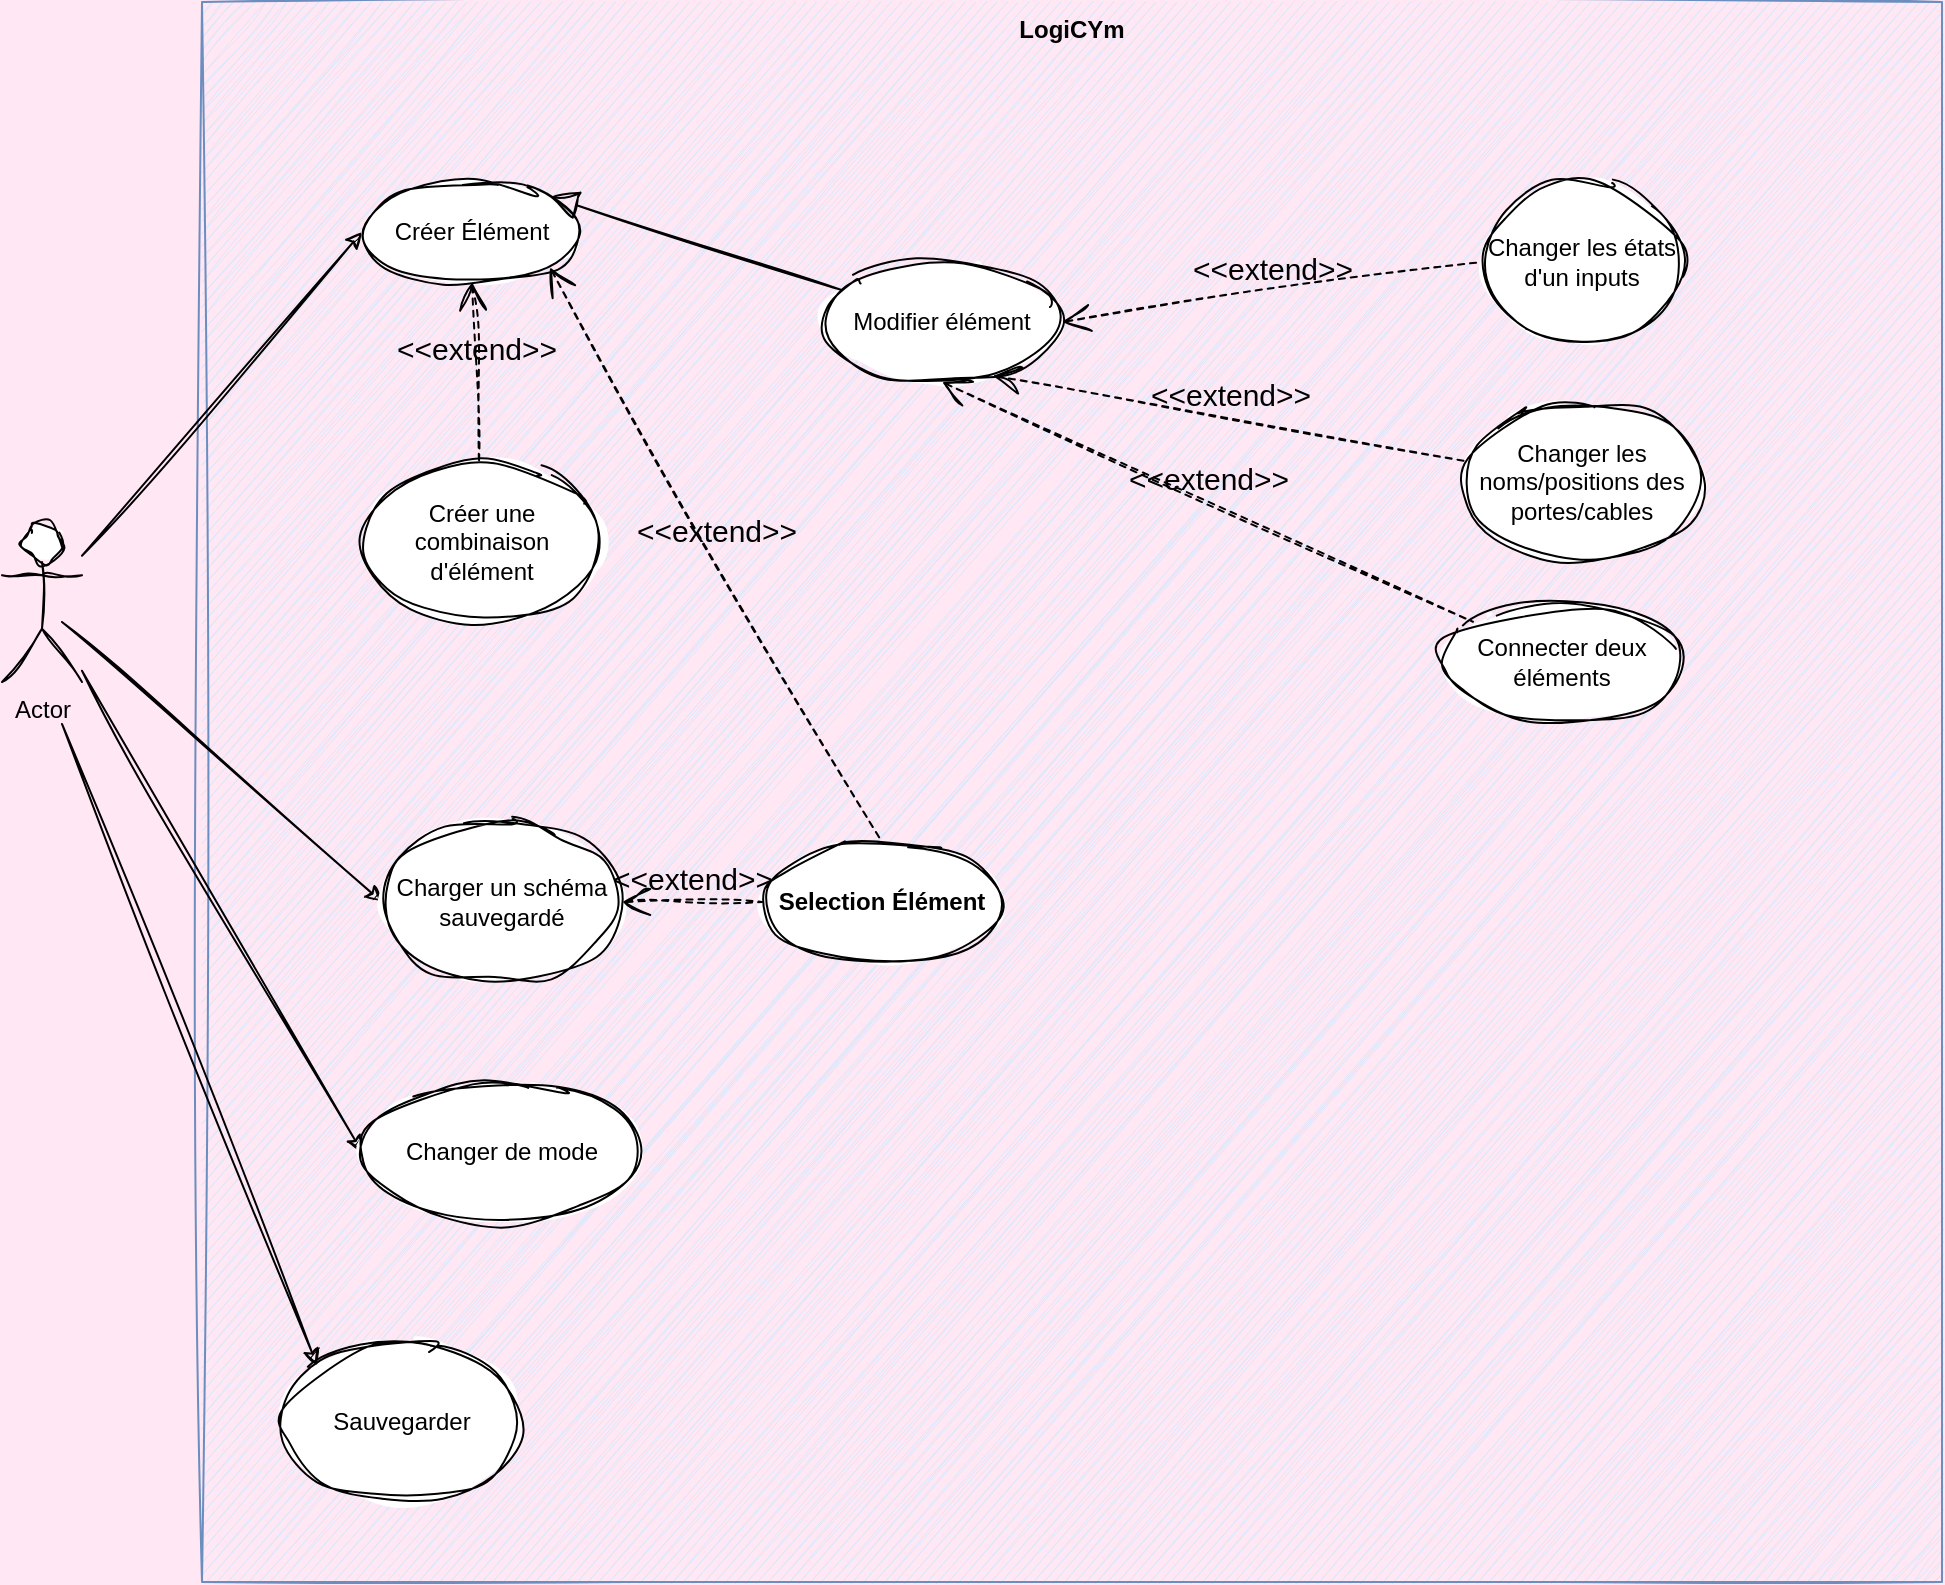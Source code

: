 <mxfile>
    <diagram id="3IAo3L68MEFDZwXGB7X9" name="Use Case">
        <mxGraphModel dx="1627" dy="978" grid="1" gridSize="10" guides="1" tooltips="1" connect="1" arrows="1" fold="1" page="1" pageScale="1" pageWidth="1169" pageHeight="827" background="#FFE7F3" math="0" shadow="0">
            <root>
                <mxCell id="0"/>
                <mxCell id="1" parent="0"/>
                <mxCell id="7" value="LogiCYm" style="shape=rect;html=1;verticalAlign=top;fontStyle=1;whiteSpace=wrap;align=center;fillColor=#dae8fc;strokeColor=#6c8ebf;movable=0;resizable=0;rotatable=0;deletable=0;editable=0;locked=1;connectable=0;sketch=1;curveFitting=1;jiggle=2;" parent="1" vertex="1">
                    <mxGeometry x="220" y="40" width="870" height="790" as="geometry"/>
                </mxCell>
                <mxCell id="11" style="edgeStyle=none;html=1;entryX=0;entryY=0.5;entryDx=0;entryDy=0;sketch=1;curveFitting=1;jiggle=2;" parent="1" source="6" target="8" edge="1">
                    <mxGeometry relative="1" as="geometry"/>
                </mxCell>
                <mxCell id="12" style="edgeStyle=none;html=1;entryX=0;entryY=0.5;entryDx=0;entryDy=0;sketch=1;curveFitting=1;jiggle=2;" parent="1" source="6" target="10" edge="1">
                    <mxGeometry relative="1" as="geometry"/>
                </mxCell>
                <mxCell id="13" style="edgeStyle=none;html=1;entryX=0;entryY=0.5;entryDx=0;entryDy=0;sketch=1;curveFitting=1;jiggle=2;" parent="1" target="27" edge="1">
                    <mxGeometry relative="1" as="geometry">
                        <mxPoint x="150" y="349.997" as="sourcePoint"/>
                        <mxPoint x="280" y="323.1" as="targetPoint"/>
                    </mxGeometry>
                </mxCell>
                <mxCell id="6" value="Actor" style="shape=umlActor;verticalLabelPosition=bottom;verticalAlign=top;html=1;outlineConnect=0;sketch=1;curveFitting=1;jiggle=2;" parent="1" vertex="1">
                    <mxGeometry x="120" y="300" width="40" height="80" as="geometry"/>
                </mxCell>
                <mxCell id="8" value="Créer Élément" style="ellipse;whiteSpace=wrap;html=1;sketch=1;curveFitting=1;jiggle=2;" parent="1" vertex="1">
                    <mxGeometry x="300" y="130" width="110" height="50" as="geometry"/>
                </mxCell>
                <mxCell id="9" value="&lt;span style=&quot;font-weight: normal;&quot;&gt;Connecter deux éléments&lt;/span&gt;" style="shape=ellipse;html=1;strokeWidth=1;fontStyle=1;whiteSpace=wrap;align=center;perimeter=ellipsePerimeter;sketch=1;curveFitting=1;jiggle=2;" parent="1" vertex="1">
                    <mxGeometry x="840" y="340" width="120" height="60" as="geometry"/>
                </mxCell>
                <mxCell id="10" value="Changer de mode" style="ellipse;whiteSpace=wrap;html=1;sketch=1;curveFitting=1;jiggle=2;" parent="1" vertex="1">
                    <mxGeometry x="300" y="580" width="140" height="70" as="geometry"/>
                </mxCell>
                <mxCell id="15" value="Modifier élément" style="shape=ellipse;html=1;strokeWidth=1;fontStyle=0;whiteSpace=wrap;align=center;perimeter=ellipsePerimeter;sketch=1;curveFitting=1;jiggle=2;" parent="1" vertex="1">
                    <mxGeometry x="530" y="170" width="120" height="60" as="geometry"/>
                </mxCell>
                <mxCell id="16" value="Selection Élément" style="shape=ellipse;html=1;strokeWidth=1;fontStyle=1;whiteSpace=wrap;align=center;perimeter=ellipsePerimeter;sketch=1;curveFitting=1;jiggle=2;" parent="1" vertex="1">
                    <mxGeometry x="500" y="460" width="120" height="60" as="geometry"/>
                </mxCell>
                <mxCell id="21" value="Changer les états d&#39;un inputs" style="ellipse;whiteSpace=wrap;html=1;sketch=1;curveFitting=1;jiggle=2;" parent="1" vertex="1">
                    <mxGeometry x="860" y="130" width="100" height="80" as="geometry"/>
                </mxCell>
                <mxCell id="24" value="Changer les noms/positions des portes/cables" style="ellipse;whiteSpace=wrap;html=1;sketch=1;curveFitting=1;jiggle=2;" parent="1" vertex="1">
                    <mxGeometry x="850" y="240" width="120" height="80" as="geometry"/>
                </mxCell>
                <mxCell id="27" value="Charger un schéma sauvegardé" style="ellipse;whiteSpace=wrap;html=1;sketch=1;curveFitting=1;jiggle=2;" parent="1" vertex="1">
                    <mxGeometry x="310" y="450" width="120" height="80" as="geometry"/>
                </mxCell>
                <mxCell id="28" value="Sauvegarder" style="ellipse;whiteSpace=wrap;html=1;sketch=1;curveFitting=1;jiggle=2;" parent="1" vertex="1">
                    <mxGeometry x="260" y="710" width="120" height="80" as="geometry"/>
                </mxCell>
                <mxCell id="29" value="Créer une combinaison d&#39;élément" style="ellipse;whiteSpace=wrap;html=1;sketch=1;curveFitting=1;jiggle=2;" parent="1" vertex="1">
                    <mxGeometry x="300" y="270" width="120" height="80" as="geometry"/>
                </mxCell>
                <mxCell id="31" style="edgeStyle=none;html=1;entryX=0;entryY=0;entryDx=0;entryDy=0;sketch=1;curveFitting=1;jiggle=2;" parent="1" target="28" edge="1">
                    <mxGeometry relative="1" as="geometry">
                        <mxPoint x="150" y="401" as="sourcePoint"/>
                        <mxPoint x="275" y="530" as="targetPoint"/>
                    </mxGeometry>
                </mxCell>
                <mxCell id="36" value="" style="edgeStyle=none;html=1;endArrow=block;endFill=0;endSize=12;verticalAlign=bottom;entryX=1;entryY=0;entryDx=0;entryDy=0;sketch=1;curveFitting=1;jiggle=2;" parent="1" source="15" target="8" edge="1">
                    <mxGeometry width="160" relative="1" as="geometry">
                        <mxPoint x="580" y="350" as="sourcePoint"/>
                        <mxPoint x="740" y="350" as="targetPoint"/>
                    </mxGeometry>
                </mxCell>
                <mxCell id="38" value="&amp;lt;&amp;lt;extend&amp;gt;&amp;gt;" style="edgeStyle=none;html=1;startArrow=open;endArrow=none;startSize=12;verticalAlign=bottom;dashed=1;labelBackgroundColor=none;exitX=0.711;exitY=0.948;exitDx=0;exitDy=0;exitPerimeter=0;fontSize=15;sketch=1;curveFitting=1;jiggle=2;" parent="1" source="15" target="24" edge="1">
                    <mxGeometry width="160" relative="1" as="geometry">
                        <mxPoint x="620" y="460" as="sourcePoint"/>
                        <mxPoint x="780" y="460" as="targetPoint"/>
                    </mxGeometry>
                </mxCell>
                <mxCell id="39" value="&amp;lt;&amp;lt;extend&amp;gt;&amp;gt;" style="edgeStyle=none;html=1;startArrow=open;endArrow=none;startSize=12;verticalAlign=bottom;dashed=1;labelBackgroundColor=none;exitX=1;exitY=0.5;exitDx=0;exitDy=0;fontSize=15;entryX=0;entryY=0.5;entryDx=0;entryDy=0;sketch=1;curveFitting=1;jiggle=2;" parent="1" source="15" target="21" edge="1">
                    <mxGeometry width="160" relative="1" as="geometry">
                        <mxPoint x="620" y="460" as="sourcePoint"/>
                        <mxPoint x="850.056" y="191.897" as="targetPoint"/>
                    </mxGeometry>
                </mxCell>
                <mxCell id="40" value="&amp;lt;&amp;lt;extend&amp;gt;&amp;gt;" style="edgeStyle=none;html=1;startArrow=open;endArrow=none;startSize=12;verticalAlign=bottom;dashed=1;labelBackgroundColor=none;exitX=0.5;exitY=1;exitDx=0;exitDy=0;fontSize=15;sketch=1;curveFitting=1;jiggle=2;" parent="1" source="15" target="9" edge="1">
                    <mxGeometry width="160" relative="1" as="geometry">
                        <mxPoint x="600" y="277" as="sourcePoint"/>
                        <mxPoint x="837" y="320" as="targetPoint"/>
                    </mxGeometry>
                </mxCell>
                <mxCell id="41" value="&amp;lt;&amp;lt;extend&amp;gt;&amp;gt;" style="edgeStyle=none;html=1;startArrow=open;endArrow=none;startSize=12;verticalAlign=bottom;dashed=1;labelBackgroundColor=none;exitX=0.5;exitY=1;exitDx=0;exitDy=0;fontSize=15;sketch=1;curveFitting=1;jiggle=2;" parent="1" source="8" target="29" edge="1">
                    <mxGeometry width="160" relative="1" as="geometry">
                        <mxPoint x="331.5" y="190" as="sourcePoint"/>
                        <mxPoint x="568.5" y="233" as="targetPoint"/>
                    </mxGeometry>
                </mxCell>
                <mxCell id="44" value="&amp;lt;&amp;lt;extend&amp;gt;&amp;gt;" style="edgeStyle=none;html=1;startArrow=open;endArrow=none;startSize=12;verticalAlign=bottom;dashed=1;labelBackgroundColor=none;exitX=1;exitY=0.5;exitDx=0;exitDy=0;fontSize=15;entryX=0;entryY=0.5;entryDx=0;entryDy=0;sketch=1;curveFitting=1;jiggle=2;" parent="1" source="27" target="16" edge="1">
                    <mxGeometry width="160" relative="1" as="geometry">
                        <mxPoint x="440" y="490" as="sourcePoint"/>
                        <mxPoint x="705" y="610" as="targetPoint"/>
                    </mxGeometry>
                </mxCell>
                <mxCell id="45" value="&amp;lt;&amp;lt;extend&amp;gt;&amp;gt;" style="edgeStyle=none;html=1;startArrow=open;endArrow=none;startSize=12;verticalAlign=bottom;dashed=1;labelBackgroundColor=none;fontSize=15;entryX=0.5;entryY=0;entryDx=0;entryDy=0;exitX=1;exitY=1;exitDx=0;exitDy=0;sketch=1;curveFitting=1;jiggle=2;" parent="1" source="8" target="16" edge="1">
                    <mxGeometry width="160" relative="1" as="geometry">
                        <mxPoint x="410" y="170" as="sourcePoint"/>
                        <mxPoint x="665" y="290" as="targetPoint"/>
                    </mxGeometry>
                </mxCell>
            </root>
        </mxGraphModel>
    </diagram>
    <diagram id="QpYlNZNFIG4gXJBc1xD_" name="Class Diagram">
        <mxGraphModel dx="3562" dy="1630" grid="1" gridSize="10" guides="1" tooltips="1" connect="1" arrows="1" fold="1" page="1" pageScale="1" pageWidth="850" pageHeight="1100" math="0" shadow="0">
            <root>
                <mxCell id="0"/>
                <mxCell id="1" parent="0"/>
                <mxCell id="rIvf5TU0exuVk8oeW16C-47" style="edgeStyle=none;html=1;startArrow=block;startFill=0;endArrow=none;endFill=0;endSize=6;" edge="1" parent="1" source="LF9tNEswqdfKZFCK8xpe-1" target="rIvf5TU0exuVk8oeW16C-39">
                    <mxGeometry relative="1" as="geometry">
                        <Array as="points">
                            <mxPoint x="420" y="390"/>
                        </Array>
                    </mxGeometry>
                </mxCell>
                <mxCell id="LF9tNEswqdfKZFCK8xpe-1" value="Element" style="swimlane;fontStyle=1;align=center;verticalAlign=top;childLayout=stackLayout;horizontal=1;startSize=26;horizontalStack=0;resizeParent=1;resizeParentMax=0;resizeLast=0;collapsible=1;marginBottom=0;whiteSpace=wrap;html=1;points=[[0,0,0,0,0],[0,0.25,0,0,0],[0,0.5,0,0,0],[0,0.75,0,0,0],[0,1,0,0,0],[0.25,0,0,0,0],[0.25,1,0,0,0],[0.5,0,0,0,0],[0.5,1,0,0,0],[0.75,0,0,0,0],[0.75,1,0,0,0],[1,0,0,0,0],[1,0.25,0,0,0],[1,0.5,0,0,0],[1,0.75,0,0,0],[1,1,0,0,0]];" parent="1" vertex="1">
                    <mxGeometry x="340" y="450" width="170" height="134" as="geometry"/>
                </mxCell>
                <mxCell id="LF9tNEswqdfKZFCK8xpe-2" value="+ name: String&lt;div&gt;&lt;span style=&quot;color: rgb(0, 0, 0);&quot;&gt;+ state: BitSet&lt;/span&gt;&lt;/div&gt;" style="text;strokeColor=none;fillColor=none;align=left;verticalAlign=top;spacingLeft=4;spacingRight=4;overflow=hidden;rotatable=0;points=[[0,0.5],[1,0.5]];portConstraint=eastwest;whiteSpace=wrap;html=1;" parent="LF9tNEswqdfKZFCK8xpe-1" vertex="1">
                    <mxGeometry y="26" width="170" height="40" as="geometry"/>
                </mxCell>
                <mxCell id="rIvf5TU0exuVk8oeW16C-25" value="" style="line;strokeWidth=1;fillColor=none;align=left;verticalAlign=middle;spacingTop=-1;spacingLeft=3;spacingRight=3;rotatable=0;labelPosition=right;points=[];portConstraint=eastwest;strokeColor=inherit;" vertex="1" parent="LF9tNEswqdfKZFCK8xpe-1">
                    <mxGeometry y="66" width="170" height="8" as="geometry"/>
                </mxCell>
                <mxCell id="rIvf5TU0exuVk8oeW16C-26" value="+ createElement()&lt;div&gt;+ selectElement()&lt;/div&gt;&lt;div&gt;+ moveElement()&lt;/div&gt;" style="text;strokeColor=none;fillColor=none;align=left;verticalAlign=top;spacingLeft=4;spacingRight=4;overflow=hidden;rotatable=0;points=[[0,0.5],[1,0.5]];portConstraint=eastwest;whiteSpace=wrap;html=1;" vertex="1" parent="LF9tNEswqdfKZFCK8xpe-1">
                    <mxGeometry y="74" width="170" height="60" as="geometry"/>
                </mxCell>
                <mxCell id="rIvf5TU0exuVk8oeW16C-2" value="&lt;b&gt;Schema&lt;/b&gt;" style="swimlane;fontStyle=0;childLayout=stackLayout;horizontal=1;startSize=26;fillColor=none;horizontalStack=0;resizeParent=1;resizeParentMax=0;resizeLast=0;collapsible=1;marginBottom=0;whiteSpace=wrap;html=1;" vertex="1" parent="1">
                    <mxGeometry x="390" y="948" width="140" height="120" as="geometry"/>
                </mxCell>
                <mxCell id="rIvf5TU0exuVk8oeW16C-3" value="+ name: String" style="text;strokeColor=none;fillColor=none;align=left;verticalAlign=top;spacingLeft=4;spacingRight=4;overflow=hidden;rotatable=0;points=[[0,0.5],[1,0.5]];portConstraint=eastwest;whiteSpace=wrap;html=1;" vertex="1" parent="rIvf5TU0exuVk8oeW16C-2">
                    <mxGeometry y="26" width="140" height="26" as="geometry"/>
                </mxCell>
                <mxCell id="rIvf5TU0exuVk8oeW16C-9" value="" style="line;strokeWidth=1;fillColor=none;align=left;verticalAlign=middle;spacingTop=-1;spacingLeft=3;spacingRight=3;rotatable=0;labelPosition=right;points=[];portConstraint=eastwest;strokeColor=inherit;" vertex="1" parent="rIvf5TU0exuVk8oeW16C-2">
                    <mxGeometry y="52" width="140" height="8" as="geometry"/>
                </mxCell>
                <mxCell id="rIvf5TU0exuVk8oeW16C-10" value="+ save()&lt;div&gt;+ load()&lt;/div&gt;&lt;div&gt;+ changeMode()&lt;/div&gt;" style="text;strokeColor=none;fillColor=none;align=left;verticalAlign=top;spacingLeft=4;spacingRight=4;overflow=hidden;rotatable=0;points=[[0,0.5],[1,0.5]];portConstraint=eastwest;whiteSpace=wrap;html=1;" vertex="1" parent="rIvf5TU0exuVk8oeW16C-2">
                    <mxGeometry y="60" width="140" height="60" as="geometry"/>
                </mxCell>
                <mxCell id="rIvf5TU0exuVk8oeW16C-7" value="" style="endArrow=diamondThin;endFill=0;endSize=24;html=1;" edge="1" parent="1" source="LF9tNEswqdfKZFCK8xpe-1" target="rIvf5TU0exuVk8oeW16C-2">
                    <mxGeometry width="160" relative="1" as="geometry">
                        <mxPoint x="340" y="650" as="sourcePoint"/>
                        <mxPoint x="500" y="650" as="targetPoint"/>
                        <Array as="points">
                            <mxPoint x="120" y="670"/>
                            <mxPoint x="120" y="970"/>
                        </Array>
                    </mxGeometry>
                </mxCell>
                <mxCell id="rIvf5TU0exuVk8oeW16C-16" style="edgeStyle=none;html=1;endArrow=none;endFill=0;" edge="1" parent="1" source="rIvf5TU0exuVk8oeW16C-12" target="rIvf5TU0exuVk8oeW16C-39">
                    <mxGeometry relative="1" as="geometry">
                        <Array as="points"/>
                    </mxGeometry>
                </mxCell>
                <mxCell id="rIvf5TU0exuVk8oeW16C-12" value="Cable" style="swimlane;fontStyle=1;align=center;verticalAlign=top;childLayout=stackLayout;horizontal=1;startSize=26;horizontalStack=0;resizeParent=1;resizeParentMax=0;resizeLast=0;collapsible=1;marginBottom=0;whiteSpace=wrap;html=1;" vertex="1" parent="1">
                    <mxGeometry x="620" y="260" width="110" height="56" as="geometry"/>
                </mxCell>
                <mxCell id="rIvf5TU0exuVk8oeW16C-13" value="&lt;div&gt;+ busLength: Int&lt;/div&gt;" style="text;strokeColor=none;fillColor=none;align=left;verticalAlign=top;spacingLeft=4;spacingRight=4;overflow=hidden;rotatable=0;points=[[0,0.5],[1,0.5]];portConstraint=eastwest;whiteSpace=wrap;html=1;" vertex="1" parent="rIvf5TU0exuVk8oeW16C-12">
                    <mxGeometry y="26" width="110" height="30" as="geometry"/>
                </mxCell>
                <mxCell id="rIvf5TU0exuVk8oeW16C-22" value="&lt;span style=&quot;font-weight: normal;&quot;&gt;&lt;font style=&quot;font-size: 10px;&quot;&gt;Connect&lt;/font&gt;&lt;/span&gt;" style="text;align=center;fontStyle=1;verticalAlign=middle;spacingLeft=3;spacingRight=3;strokeColor=none;rotatable=0;points=[[0,0.5],[1,0.5]];portConstraint=eastwest;html=1;" vertex="1" parent="1">
                    <mxGeometry x="450" y="273" width="60" height="30" as="geometry"/>
                </mxCell>
                <mxCell id="rIvf5TU0exuVk8oeW16C-23" value="&lt;span style=&quot;font-size: 10px; font-weight: 400;&quot;&gt;1..2&lt;/span&gt;" style="text;align=center;fontStyle=1;verticalAlign=middle;spacingLeft=3;spacingRight=3;strokeColor=none;rotatable=0;points=[[0,0.5],[1,0.5]];portConstraint=eastwest;html=1;" vertex="1" parent="1">
                    <mxGeometry x="370" y="286" width="30" height="30" as="geometry"/>
                </mxCell>
                <mxCell id="rIvf5TU0exuVk8oeW16C-27" value="Block" style="swimlane;fontStyle=1;align=center;verticalAlign=top;childLayout=stackLayout;horizontal=1;startSize=26;horizontalStack=0;resizeParent=1;resizeParentMax=0;resizeLast=0;collapsible=1;marginBottom=0;whiteSpace=wrap;html=1;" vertex="1" parent="1">
                    <mxGeometry x="260" y="740" width="390" height="56" as="geometry"/>
                </mxCell>
                <mxCell id="rIvf5TU0exuVk8oeW16C-28" value="+ createBlock([elm1,...,elmN]: Element[], [cable1,...,cableN]: Cable[])" style="text;strokeColor=none;fillColor=none;align=left;verticalAlign=top;spacingLeft=4;spacingRight=4;overflow=hidden;rotatable=0;points=[[0,0.5],[1,0.5]];portConstraint=eastwest;whiteSpace=wrap;html=1;" vertex="1" parent="rIvf5TU0exuVk8oeW16C-27">
                    <mxGeometry y="26" width="390" height="30" as="geometry"/>
                </mxCell>
                <mxCell id="rIvf5TU0exuVk8oeW16C-31" value="" style="endArrow=diamondThin;endFill=0;endSize=24;html=1;startSize=24;" edge="1" parent="1" source="rIvf5TU0exuVk8oeW16C-27" target="rIvf5TU0exuVk8oeW16C-2">
                    <mxGeometry width="160" relative="1" as="geometry">
                        <mxPoint x="455.74" y="948.24" as="sourcePoint"/>
                        <mxPoint x="500" y="830" as="targetPoint"/>
                    </mxGeometry>
                </mxCell>
                <mxCell id="rIvf5TU0exuVk8oeW16C-32" value="&lt;span style=&quot;font-weight: normal;&quot;&gt;&lt;font style=&quot;font-size: 10px;&quot;&gt;0...*&lt;/font&gt;&lt;/span&gt;" style="text;align=center;fontStyle=1;verticalAlign=middle;spacingLeft=3;spacingRight=3;strokeColor=none;rotatable=0;points=[[0,0.5],[1,0.5]];portConstraint=eastwest;html=1;" vertex="1" parent="1">
                    <mxGeometry x="460" y="796" width="30" height="30" as="geometry"/>
                </mxCell>
                <mxCell id="rIvf5TU0exuVk8oeW16C-39" value="Gate" style="swimlane;fontStyle=1;align=center;verticalAlign=top;childLayout=stackLayout;horizontal=1;startSize=26;horizontalStack=0;resizeParent=1;resizeParentMax=0;resizeLast=0;collapsible=1;marginBottom=0;whiteSpace=wrap;html=1;" vertex="1" parent="1">
                    <mxGeometry x="210" y="274" width="160" height="96" as="geometry"/>
                </mxCell>
                <mxCell id="rIvf5TU0exuVk8oeW16C-40" value="&lt;div&gt;+ type: String&lt;/div&gt;&lt;div&gt;+ inputSlots: Int&lt;/div&gt;&lt;div&gt;+ outputSlots: Int&lt;/div&gt;" style="text;strokeColor=none;fillColor=none;align=left;verticalAlign=top;spacingLeft=4;spacingRight=4;overflow=hidden;rotatable=0;points=[[0,0.5],[1,0.5]];portConstraint=eastwest;whiteSpace=wrap;html=1;" vertex="1" parent="rIvf5TU0exuVk8oeW16C-39">
                    <mxGeometry y="26" width="160" height="70" as="geometry"/>
                </mxCell>
                <mxCell id="rIvf5TU0exuVk8oeW16C-44" value="Use" style="endArrow=open;endSize=12;dashed=1;html=1;" edge="1" parent="1" source="rIvf5TU0exuVk8oeW16C-27" target="rIvf5TU0exuVk8oeW16C-12">
                    <mxGeometry width="160" relative="1" as="geometry">
                        <mxPoint x="539.004" y="749" as="sourcePoint"/>
                        <mxPoint x="643.26" y="260" as="targetPoint"/>
                        <Array as="points">
                            <mxPoint x="574.26" y="699"/>
                            <mxPoint x="654.26" y="499"/>
                        </Array>
                    </mxGeometry>
                </mxCell>
                <mxCell id="rIvf5TU0exuVk8oeW16C-48" value="Clock" style="swimlane;fontStyle=1;align=center;verticalAlign=top;childLayout=stackLayout;horizontal=1;startSize=26;horizontalStack=0;resizeParent=1;resizeParentMax=0;resizeLast=0;collapsible=1;marginBottom=0;whiteSpace=wrap;html=1;" vertex="1" parent="1">
                    <mxGeometry x="100" y="150" width="160" height="66" as="geometry"/>
                </mxCell>
                <mxCell id="rIvf5TU0exuVk8oeW16C-49" value="&lt;div&gt;&lt;span style=&quot;background-color: transparent;&quot;&gt;+ frequency: Int&lt;/span&gt;&lt;/div&gt;" style="text;strokeColor=none;fillColor=none;align=left;verticalAlign=top;spacingLeft=4;spacingRight=4;overflow=hidden;rotatable=0;points=[[0,0.5],[1,0.5]];portConstraint=eastwest;whiteSpace=wrap;html=1;" vertex="1" parent="rIvf5TU0exuVk8oeW16C-48">
                    <mxGeometry y="26" width="160" height="40" as="geometry"/>
                </mxCell>
                <mxCell id="rIvf5TU0exuVk8oeW16C-50" style="edgeStyle=none;html=1;startArrow=block;startFill=0;endArrow=none;endFill=0;endSize=6;" edge="1" parent="1" source="rIvf5TU0exuVk8oeW16C-39" target="rIvf5TU0exuVk8oeW16C-48">
                    <mxGeometry relative="1" as="geometry">
                        <mxPoint x="432" y="460" as="sourcePoint"/>
                        <mxPoint x="414" y="347" as="targetPoint"/>
                        <Array as="points"/>
                    </mxGeometry>
                </mxCell>
                <mxCell id="rIvf5TU0exuVk8oeW16C-51" style="edgeStyle=none;html=1;startArrow=block;startFill=0;endArrow=none;endFill=0;endSize=6;" edge="1" parent="1" source="LF9tNEswqdfKZFCK8xpe-1" target="rIvf5TU0exuVk8oeW16C-12">
                    <mxGeometry relative="1" as="geometry">
                        <mxPoint x="432" y="460" as="sourcePoint"/>
                        <mxPoint x="414" y="347" as="targetPoint"/>
                        <Array as="points"/>
                    </mxGeometry>
                </mxCell>
                <mxCell id="rIvf5TU0exuVk8oeW16C-73" style="edgeStyle=none;html=1;endArrow=blockThin;endFill=0;entryX=0;entryY=0.286;entryDx=0;entryDy=0;entryPerimeter=0;" edge="1" parent="1" source="rIvf5TU0exuVk8oeW16C-61" target="rIvf5TU0exuVk8oeW16C-40">
                    <mxGeometry relative="1" as="geometry">
                        <mxPoint x="127.74" y="300" as="targetPoint"/>
                        <Array as="points"/>
                    </mxGeometry>
                </mxCell>
                <mxCell id="rIvf5TU0exuVk8oeW16C-61" value="Button" style="swimlane;fontStyle=1;align=center;verticalAlign=top;childLayout=stackLayout;horizontal=1;startSize=26;horizontalStack=0;resizeParent=1;resizeParentMax=0;resizeLast=0;collapsible=1;marginBottom=0;whiteSpace=wrap;html=1;" vertex="1" parent="1">
                    <mxGeometry x="-180" y="390" width="160" height="86" as="geometry"/>
                </mxCell>
                <mxCell id="rIvf5TU0exuVk8oeW16C-86" value="+ delay: Int" style="text;strokeColor=none;fillColor=none;align=left;verticalAlign=top;spacingLeft=4;spacingRight=4;overflow=hidden;rotatable=0;points=[[0,0.5],[1,0.5]];portConstraint=eastwest;whiteSpace=wrap;html=1;" vertex="1" parent="rIvf5TU0exuVk8oeW16C-61">
                    <mxGeometry y="26" width="160" height="26" as="geometry"/>
                </mxCell>
                <mxCell id="rIvf5TU0exuVk8oeW16C-85" value="" style="line;strokeWidth=1;fillColor=none;align=left;verticalAlign=middle;spacingTop=-1;spacingLeft=3;spacingRight=3;rotatable=0;labelPosition=right;points=[];portConstraint=eastwest;strokeColor=inherit;" vertex="1" parent="rIvf5TU0exuVk8oeW16C-61">
                    <mxGeometry y="52" width="160" height="8" as="geometry"/>
                </mxCell>
                <mxCell id="rIvf5TU0exuVk8oeW16C-64" value="+ press()" style="text;strokeColor=none;fillColor=none;align=left;verticalAlign=top;spacingLeft=4;spacingRight=4;overflow=hidden;rotatable=0;points=[[0,0.5],[1,0.5]];portConstraint=eastwest;whiteSpace=wrap;html=1;" vertex="1" parent="rIvf5TU0exuVk8oeW16C-61">
                    <mxGeometry y="60" width="160" height="26" as="geometry"/>
                </mxCell>
                <mxCell id="rIvf5TU0exuVk8oeW16C-74" style="edgeStyle=none;html=1;endArrow=blockThin;endFill=0;" edge="1" parent="1" source="rIvf5TU0exuVk8oeW16C-65" target="rIvf5TU0exuVk8oeW16C-40">
                    <mxGeometry relative="1" as="geometry">
                        <mxPoint x="190" y="340" as="targetPoint"/>
                        <Array as="points">
                            <mxPoint x="80" y="440"/>
                        </Array>
                    </mxGeometry>
                </mxCell>
                <mxCell id="rIvf5TU0exuVk8oeW16C-65" value="Switch" style="swimlane;fontStyle=1;align=center;verticalAlign=top;childLayout=stackLayout;horizontal=1;startSize=26;horizontalStack=0;resizeParent=1;resizeParentMax=0;resizeLast=0;collapsible=1;marginBottom=0;whiteSpace=wrap;html=1;" vertex="1" parent="1">
                    <mxGeometry x="-180" y="502" width="160" height="52" as="geometry"/>
                </mxCell>
                <mxCell id="rIvf5TU0exuVk8oeW16C-68" value="+ press()" style="text;strokeColor=none;fillColor=none;align=left;verticalAlign=top;spacingLeft=4;spacingRight=4;overflow=hidden;rotatable=0;points=[[0,0.5],[1,0.5]];portConstraint=eastwest;whiteSpace=wrap;html=1;" vertex="1" parent="rIvf5TU0exuVk8oeW16C-65">
                    <mxGeometry y="26" width="160" height="26" as="geometry"/>
                </mxCell>
                <mxCell id="rIvf5TU0exuVk8oeW16C-79" value="" style="endArrow=none;endFill=0;endSize=24;html=1;startArrow=diamondThin;startFill=1;targetPerimeterSpacing=0;startSize=24;" edge="1" parent="1" source="rIvf5TU0exuVk8oeW16C-27" target="LF9tNEswqdfKZFCK8xpe-1">
                    <mxGeometry width="160" relative="1" as="geometry">
                        <mxPoint x="345" y="660" as="sourcePoint"/>
                        <mxPoint x="505" y="660" as="targetPoint"/>
                    </mxGeometry>
                </mxCell>
                <mxCell id="rIvf5TU0exuVk8oeW16C-80" value="&lt;span style=&quot;font-weight: normal;&quot;&gt;&lt;font style=&quot;font-size: 10px;&quot;&gt;1...*&lt;/font&gt;&lt;/span&gt;" style="text;align=center;fontStyle=1;verticalAlign=middle;spacingLeft=3;spacingRight=3;strokeColor=none;rotatable=0;points=[[0,0.5],[1,0.5]];portConstraint=eastwest;html=1;" vertex="1" parent="1">
                    <mxGeometry x="395" y="580" width="30" height="30" as="geometry"/>
                </mxCell>
                <mxCell id="rIvf5TU0exuVk8oeW16C-81" value="" style="endArrow=diamondThin;endFill=0;endSize=24;html=1;" edge="1" parent="1" source="LF9tNEswqdfKZFCK8xpe-1" target="rIvf5TU0exuVk8oeW16C-8">
                    <mxGeometry width="160" relative="1" as="geometry">
                        <mxPoint x="340" y="561" as="sourcePoint"/>
                        <mxPoint x="390" y="1000" as="targetPoint"/>
                        <Array as="points"/>
                    </mxGeometry>
                </mxCell>
                <mxCell id="rIvf5TU0exuVk8oeW16C-8" value="&lt;span style=&quot;font-weight: normal;&quot;&gt;&lt;font style=&quot;font-size: 10px;&quot;&gt;0...*&lt;/font&gt;&lt;/span&gt;" style="text;align=center;fontStyle=1;verticalAlign=middle;spacingLeft=3;spacingRight=3;strokeColor=none;rotatable=0;points=[[0,0.5],[1,0.5]];portConstraint=eastwest;html=1;" vertex="1" parent="1">
                    <mxGeometry x="310" y="568" width="30" height="30" as="geometry"/>
                </mxCell>
                <mxCell id="rIvf5TU0exuVk8oeW16C-84" style="edgeStyle=none;html=1;endArrow=blockThin;endFill=0;entryX=0;entryY=0.25;entryDx=0;entryDy=0;" edge="1" parent="1" source="rIvf5TU0exuVk8oeW16C-82" target="rIvf5TU0exuVk8oeW16C-39">
                    <mxGeometry relative="1" as="geometry">
                        <mxPoint x="70.8" y="299.22" as="targetPoint"/>
                        <Array as="points"/>
                    </mxGeometry>
                </mxCell>
                <mxCell id="rIvf5TU0exuVk8oeW16C-82" value="Display" style="swimlane;fontStyle=1;align=center;verticalAlign=top;childLayout=stackLayout;horizontal=1;startSize=26;horizontalStack=0;resizeParent=1;resizeParentMax=0;resizeLast=0;collapsible=1;marginBottom=0;whiteSpace=wrap;html=1;" vertex="1" parent="1">
                    <mxGeometry x="-180" y="274" width="160" height="56" as="geometry"/>
                </mxCell>
                <mxCell id="rIvf5TU0exuVk8oeW16C-83" value="+ base: Int" style="text;strokeColor=none;fillColor=none;align=left;verticalAlign=top;spacingLeft=4;spacingRight=4;overflow=hidden;rotatable=0;points=[[0,0.5],[1,0.5]];portConstraint=eastwest;whiteSpace=wrap;html=1;" vertex="1" parent="rIvf5TU0exuVk8oeW16C-82">
                    <mxGeometry y="26" width="160" height="30" as="geometry"/>
                </mxCell>
                <mxCell id="4FKYgnz_DIYyvKOOmZtN-1" value="Application" style="swimlane;fontStyle=1;align=center;verticalAlign=top;childLayout=stackLayout;horizontal=1;startSize=26;horizontalStack=0;resizeParent=1;resizeParentMax=0;resizeLast=0;collapsible=1;marginBottom=0;whiteSpace=wrap;html=1;" vertex="1" parent="1">
                    <mxGeometry x="480" y="130" width="180" height="56" as="geometry"/>
                </mxCell>
                <mxCell id="4FKYgnz_DIYyvKOOmZtN-2" value="+ simulationToggle: Boolean" style="text;strokeColor=none;fillColor=none;align=left;verticalAlign=top;spacingLeft=4;spacingRight=4;overflow=hidden;rotatable=0;points=[[0,0.5],[1,0.5]];portConstraint=eastwest;whiteSpace=wrap;html=1;" vertex="1" parent="4FKYgnz_DIYyvKOOmZtN-1">
                    <mxGeometry y="26" width="180" height="30" as="geometry"/>
                </mxCell>
                <mxCell id="4FKYgnz_DIYyvKOOmZtN-7" value="&lt;span style=&quot;font-weight: normal;&quot;&gt;&lt;font style=&quot;font-size: 10px;&quot;&gt;1&lt;/font&gt;&lt;/span&gt;" style="text;align=center;fontStyle=1;verticalAlign=middle;spacingLeft=3;spacingRight=3;strokeColor=none;rotatable=0;points=[[0,0.5],[1,0.5]];portConstraint=eastwest;html=1;" vertex="1" parent="1">
                    <mxGeometry x="590" y="270" width="30" height="30" as="geometry"/>
                </mxCell>
                <mxCell id="4FKYgnz_DIYyvKOOmZtN-10" value="simulate" style="html=1;verticalAlign=bottom;endArrow=open;dashed=1;endSize=8;curved=0;rounded=0;" edge="1" parent="1" source="4FKYgnz_DIYyvKOOmZtN-1" target="rIvf5TU0exuVk8oeW16C-48">
                    <mxGeometry relative="1" as="geometry">
                        <mxPoint x="390" y="180" as="sourcePoint"/>
                        <mxPoint x="310" y="180" as="targetPoint"/>
                    </mxGeometry>
                </mxCell>
                <mxCell id="4FKYgnz_DIYyvKOOmZtN-11" value="&lt;span style=&quot;font-size: 10px; font-weight: 400;&quot;&gt;0..*&lt;/span&gt;" style="text;align=center;fontStyle=1;verticalAlign=middle;spacingLeft=3;spacingRight=3;strokeColor=none;rotatable=0;points=[[0,0.5],[1,0.5]];portConstraint=eastwest;html=1;" vertex="1" parent="1">
                    <mxGeometry x="260" y="150" width="30" height="30" as="geometry"/>
                </mxCell>
            </root>
        </mxGraphModel>
    </diagram>
    <diagram id="B_wzOjaxl3rQVVt4uGDS" name="UML">
        <mxGraphModel dx="796" dy="543" grid="1" gridSize="10" guides="1" tooltips="1" connect="1" arrows="1" fold="1" page="1" pageScale="1" pageWidth="4681" pageHeight="3300" math="0" shadow="0">
            <root>
                <mxCell id="0"/>
                <mxCell id="1" parent="0"/>
                <mxCell id="-vTGoCMOTyIfpNC9VBii-1" value="Test" style="swimlane;fontStyle=1;align=center;verticalAlign=top;childLayout=stackLayout;horizontal=1;startSize=26;horizontalStack=0;resizeParent=1;resizeParentMax=0;resizeLast=0;collapsible=1;marginBottom=0;whiteSpace=wrap;html=1;" parent="1" vertex="1">
                    <mxGeometry x="880" y="400" width="160" height="246" as="geometry"/>
                </mxCell>
                <mxCell id="-vTGoCMOTyIfpNC9VBii-2" value="- preflight(): boolean" style="text;strokeColor=none;fillColor=none;align=left;verticalAlign=top;spacingLeft=4;spacingRight=4;overflow=hidden;rotatable=0;points=[[0,0.5],[1,0.5]];portConstraint=eastwest;whiteSpace=wrap;html=1;" parent="-vTGoCMOTyIfpNC9VBii-1" vertex="1">
                    <mxGeometry y="26" width="160" height="26" as="geometry"/>
                </mxCell>
                <mxCell id="-vTGoCMOTyIfpNC9VBii-3" value="- getState(): BitSet" style="text;strokeColor=none;fillColor=none;align=left;verticalAlign=top;spacingLeft=4;spacingRight=4;overflow=hidden;rotatable=0;points=[[0,0.5],[1,0.5]];portConstraint=eastwest;whiteSpace=wrap;html=1;" parent="-vTGoCMOTyIfpNC9VBii-1" vertex="1">
                    <mxGeometry y="52" width="160" height="26" as="geometry"/>
                </mxCell>
                <mxCell id="-vTGoCMOTyIfpNC9VBii-4" value="- run(): void" style="text;strokeColor=none;fillColor=none;align=left;verticalAlign=top;spacingLeft=4;spacingRight=4;overflow=hidden;rotatable=0;points=[[0,0.5],[1,0.5]];portConstraint=eastwest;whiteSpace=wrap;html=1;" parent="-vTGoCMOTyIfpNC9VBii-1" vertex="1">
                    <mxGeometry y="78" width="160" height="26" as="geometry"/>
                </mxCell>
                <mxCell id="-vTGoCMOTyIfpNC9VBii-5" value="- flipFlop(): void" style="text;strokeColor=none;fillColor=none;align=left;verticalAlign=top;spacingLeft=4;spacingRight=4;overflow=hidden;rotatable=0;points=[[0,0.5],[1,0.5]];portConstraint=eastwest;whiteSpace=wrap;html=1;" parent="-vTGoCMOTyIfpNC9VBii-1" vertex="1">
                    <mxGeometry y="104" width="160" height="26" as="geometry"/>
                </mxCell>
                <mxCell id="-vTGoCMOTyIfpNC9VBii-6" value="- basic(): void" style="text;strokeColor=none;fillColor=none;align=left;verticalAlign=top;spacingLeft=4;spacingRight=4;overflow=hidden;rotatable=0;points=[[0,0.5],[1,0.5]];portConstraint=eastwest;whiteSpace=wrap;html=1;" parent="-vTGoCMOTyIfpNC9VBii-1" vertex="1">
                    <mxGeometry y="130" width="160" height="26" as="geometry"/>
                </mxCell>
                <mxCell id="-vTGoCMOTyIfpNC9VBii-7" value="- getResume(): boolean" style="text;strokeColor=none;fillColor=none;align=left;verticalAlign=top;spacingLeft=4;spacingRight=4;overflow=hidden;rotatable=0;points=[[0,0.5],[1,0.5]];portConstraint=eastwest;whiteSpace=wrap;html=1;" parent="-vTGoCMOTyIfpNC9VBii-1" vertex="1">
                    <mxGeometry y="156" width="160" height="26" as="geometry"/>
                </mxCell>
                <mxCell id="-vTGoCMOTyIfpNC9VBii-8" value="- setResume(boolean resume): void" style="text;strokeColor=none;fillColor=none;align=left;verticalAlign=top;spacingLeft=4;spacingRight=4;overflow=hidden;rotatable=0;points=[[0,0.5],[1,0.5]];portConstraint=eastwest;whiteSpace=wrap;html=1;" parent="-vTGoCMOTyIfpNC9VBii-1" vertex="1">
                    <mxGeometry y="182" width="160" height="38" as="geometry"/>
                </mxCell>
                <mxCell id="-vTGoCMOTyIfpNC9VBii-9" value="- Test(): " style="text;strokeColor=none;fillColor=none;align=left;verticalAlign=top;spacingLeft=4;spacingRight=4;overflow=hidden;rotatable=0;points=[[0,0.5],[1,0.5]];portConstraint=eastwest;whiteSpace=wrap;html=1;" parent="-vTGoCMOTyIfpNC9VBii-1" vertex="1">
                    <mxGeometry y="220" width="160" height="26" as="geometry"/>
                </mxCell>
                <mxCell id="-vTGoCMOTyIfpNC9VBii-12" value="NOT" style="swimlane;fontStyle=1;align=center;verticalAlign=top;childLayout=stackLayout;horizontal=1;startSize=26;horizontalStack=0;resizeParent=1;resizeParentMax=0;resizeLast=0;collapsible=1;marginBottom=0;whiteSpace=wrap;html=1;" parent="1" vertex="1">
                    <mxGeometry x="880" y="40" width="160" height="78" as="geometry"/>
                </mxCell>
                <mxCell id="-vTGoCMOTyIfpNC9VBii-13" value="- getState(): BitSet" style="text;strokeColor=none;fillColor=none;align=left;verticalAlign=top;spacingLeft=4;spacingRight=4;overflow=hidden;rotatable=0;points=[[0,0.5],[1,0.5]];portConstraint=eastwest;whiteSpace=wrap;html=1;" parent="-vTGoCMOTyIfpNC9VBii-12" vertex="1">
                    <mxGeometry y="26" width="160" height="26" as="geometry"/>
                </mxCell>
                <mxCell id="-vTGoCMOTyIfpNC9VBii-14" value="- NOT(): " style="text;strokeColor=none;fillColor=none;align=left;verticalAlign=top;spacingLeft=4;spacingRight=4;overflow=hidden;rotatable=0;points=[[0,0.5],[1,0.5]];portConstraint=eastwest;whiteSpace=wrap;html=1;" parent="-vTGoCMOTyIfpNC9VBii-12" vertex="1">
                    <mxGeometry y="52" width="160" height="26" as="geometry"/>
                </mxCell>
                <mxCell id="-vTGoCMOTyIfpNC9VBii-15" value="AND" style="swimlane;fontStyle=1;align=center;verticalAlign=top;childLayout=stackLayout;horizontal=1;startSize=26;horizontalStack=0;resizeParent=1;resizeParentMax=0;resizeLast=0;collapsible=1;marginBottom=0;whiteSpace=wrap;html=1;" parent="1" vertex="1">
                    <mxGeometry x="880" y="140" width="160" height="78" as="geometry"/>
                </mxCell>
                <mxCell id="-vTGoCMOTyIfpNC9VBii-16" value="- getState(): BitSet" style="text;strokeColor=none;fillColor=none;align=left;verticalAlign=top;spacingLeft=4;spacingRight=4;overflow=hidden;rotatable=0;points=[[0,0.5],[1,0.5]];portConstraint=eastwest;whiteSpace=wrap;html=1;" parent="-vTGoCMOTyIfpNC9VBii-15" vertex="1">
                    <mxGeometry y="26" width="160" height="26" as="geometry"/>
                </mxCell>
                <mxCell id="-vTGoCMOTyIfpNC9VBii-17" value="- AND(): " style="text;strokeColor=none;fillColor=none;align=left;verticalAlign=top;spacingLeft=4;spacingRight=4;overflow=hidden;rotatable=0;points=[[0,0.5],[1,0.5]];portConstraint=eastwest;whiteSpace=wrap;html=1;" parent="-vTGoCMOTyIfpNC9VBii-15" vertex="1">
                    <mxGeometry y="52" width="160" height="26" as="geometry"/>
                </mxCell>
                <mxCell id="-vTGoCMOTyIfpNC9VBii-18" value="OR" style="swimlane;fontStyle=1;align=center;verticalAlign=top;childLayout=stackLayout;horizontal=1;startSize=26;horizontalStack=0;resizeParent=1;resizeParentMax=0;resizeLast=0;collapsible=1;marginBottom=0;whiteSpace=wrap;html=1;" parent="1" vertex="1">
                    <mxGeometry x="880" y="233" width="160" height="78" as="geometry"/>
                </mxCell>
                <mxCell id="-vTGoCMOTyIfpNC9VBii-19" value="- getState(): BitSet" style="text;strokeColor=none;fillColor=none;align=left;verticalAlign=top;spacingLeft=4;spacingRight=4;overflow=hidden;rotatable=0;points=[[0,0.5],[1,0.5]];portConstraint=eastwest;whiteSpace=wrap;html=1;" parent="-vTGoCMOTyIfpNC9VBii-18" vertex="1">
                    <mxGeometry y="26" width="160" height="26" as="geometry"/>
                </mxCell>
                <mxCell id="-vTGoCMOTyIfpNC9VBii-20" value="- OR(): " style="text;strokeColor=none;fillColor=none;align=left;verticalAlign=top;spacingLeft=4;spacingRight=4;overflow=hidden;rotatable=0;points=[[0,0.5],[1,0.5]];portConstraint=eastwest;whiteSpace=wrap;html=1;" parent="-vTGoCMOTyIfpNC9VBii-18" vertex="1">
                    <mxGeometry y="52" width="160" height="26" as="geometry"/>
                </mxCell>
                <mxCell id="-vTGoCMOTyIfpNC9VBii-21" value="Gate&lt;div&gt;&lt;br&gt;&lt;/div&gt;" style="swimlane;fontStyle=1;align=center;verticalAlign=top;childLayout=stackLayout;horizontal=1;startSize=26;horizontalStack=0;resizeParent=1;resizeParentMax=0;resizeLast=0;collapsible=1;marginBottom=0;whiteSpace=wrap;html=1;" parent="1" vertex="1">
                    <mxGeometry x="200" y="50" width="160" height="688" as="geometry"/>
                </mxCell>
                <mxCell id="-vTGoCMOTyIfpNC9VBii-22" value="- updateState(): void" style="text;strokeColor=none;fillColor=none;align=left;verticalAlign=top;spacingLeft=4;spacingRight=4;overflow=hidden;rotatable=0;points=[[0,0.5],[1,0.5]];portConstraint=eastwest;whiteSpace=wrap;html=1;" parent="-vTGoCMOTyIfpNC9VBii-21" vertex="1">
                    <mxGeometry y="26" width="160" height="26" as="geometry"/>
                </mxCell>
                <mxCell id="-vTGoCMOTyIfpNC9VBii-23" value="- updateState(boolean propagate): void" style="text;strokeColor=none;fillColor=none;align=left;verticalAlign=top;spacingLeft=4;spacingRight=4;overflow=hidden;rotatable=0;points=[[0,0.5],[1,0.5]];portConstraint=eastwest;whiteSpace=wrap;html=1;" parent="-vTGoCMOTyIfpNC9VBii-21" vertex="1">
                    <mxGeometry y="52" width="160" height="38" as="geometry"/>
                </mxCell>
                <mxCell id="-vTGoCMOTyIfpNC9VBii-24" value="- updatePower(): void" style="text;strokeColor=none;fillColor=none;align=left;verticalAlign=top;spacingLeft=4;spacingRight=4;overflow=hidden;rotatable=0;points=[[0,0.5],[1,0.5]];portConstraint=eastwest;whiteSpace=wrap;html=1;" parent="-vTGoCMOTyIfpNC9VBii-21" vertex="1">
                    <mxGeometry y="90" width="160" height="26" as="geometry"/>
                </mxCell>
                <mxCell id="-vTGoCMOTyIfpNC9VBii-25" value="- getCableWith(Gate arg0): Cable" style="text;strokeColor=none;fillColor=none;align=left;verticalAlign=top;spacingLeft=4;spacingRight=4;overflow=hidden;rotatable=0;points=[[0,0.5],[1,0.5]];portConstraint=eastwest;whiteSpace=wrap;html=1;" parent="-vTGoCMOTyIfpNC9VBii-21" vertex="1">
                    <mxGeometry y="116" width="160" height="36" as="geometry"/>
                </mxCell>
                <mxCell id="-vTGoCMOTyIfpNC9VBii-26" value="- getCableWith(Gate arg0, int busSize): Cable" style="text;strokeColor=none;fillColor=none;align=left;verticalAlign=top;spacingLeft=4;spacingRight=4;overflow=hidden;rotatable=0;points=[[0,0.5],[1,0.5]];portConstraint=eastwest;whiteSpace=wrap;html=1;" parent="-vTGoCMOTyIfpNC9VBii-21" vertex="1">
                    <mxGeometry y="152" width="160" height="40" as="geometry"/>
                </mxCell>
                <mxCell id="-vTGoCMOTyIfpNC9VBii-27" value="- ensureCapacity(): void" style="text;strokeColor=none;fillColor=none;align=left;verticalAlign=top;spacingLeft=4;spacingRight=4;overflow=hidden;rotatable=0;points=[[0,0.5],[1,0.5]];portConstraint=eastwest;whiteSpace=wrap;html=1;" parent="-vTGoCMOTyIfpNC9VBii-21" vertex="1">
                    <mxGeometry y="192" width="160" height="26" as="geometry"/>
                </mxCell>
                <mxCell id="-vTGoCMOTyIfpNC9VBii-28" value="- uuid(): Integer" style="text;strokeColor=none;fillColor=none;align=left;verticalAlign=top;spacingLeft=4;spacingRight=4;overflow=hidden;rotatable=0;points=[[0,0.5],[1,0.5]];portConstraint=eastwest;whiteSpace=wrap;html=1;" parent="-vTGoCMOTyIfpNC9VBii-21" vertex="1">
                    <mxGeometry y="218" width="160" height="26" as="geometry"/>
                </mxCell>
                <mxCell id="-vTGoCMOTyIfpNC9VBii-29" value="- getPowered(): boolean" style="text;strokeColor=none;fillColor=none;align=left;verticalAlign=top;spacingLeft=4;spacingRight=4;overflow=hidden;rotatable=0;points=[[0,0.5],[1,0.5]];portConstraint=eastwest;whiteSpace=wrap;html=1;" parent="-vTGoCMOTyIfpNC9VBii-21" vertex="1">
                    <mxGeometry y="244" width="160" height="26" as="geometry"/>
                </mxCell>
                <mxCell id="-vTGoCMOTyIfpNC9VBii-30" value="- getInputNumber(): Integer" style="text;strokeColor=none;fillColor=none;align=left;verticalAlign=top;spacingLeft=4;spacingRight=4;overflow=hidden;rotatable=0;points=[[0,0.5],[1,0.5]];portConstraint=eastwest;whiteSpace=wrap;html=1;" parent="-vTGoCMOTyIfpNC9VBii-21" vertex="1">
                    <mxGeometry y="270" width="160" height="26" as="geometry"/>
                </mxCell>
                <mxCell id="-vTGoCMOTyIfpNC9VBii-31" value="- getInputBus(): Integer[]" style="text;strokeColor=none;fillColor=none;align=left;verticalAlign=top;spacingLeft=4;spacingRight=4;overflow=hidden;rotatable=0;points=[[0,0.5],[1,0.5]];portConstraint=eastwest;whiteSpace=wrap;html=1;" parent="-vTGoCMOTyIfpNC9VBii-21" vertex="1">
                    <mxGeometry y="296" width="160" height="26" as="geometry"/>
                </mxCell>
                <mxCell id="-vTGoCMOTyIfpNC9VBii-32" value="- getOutputNumber(): Integer" style="text;strokeColor=none;fillColor=none;align=left;verticalAlign=top;spacingLeft=4;spacingRight=4;overflow=hidden;rotatable=0;points=[[0,0.5],[1,0.5]];portConstraint=eastwest;whiteSpace=wrap;html=1;" parent="-vTGoCMOTyIfpNC9VBii-21" vertex="1">
                    <mxGeometry y="322" width="160" height="34" as="geometry"/>
                </mxCell>
                <mxCell id="-vTGoCMOTyIfpNC9VBii-33" value="- getOutputBus(): Integer[]" style="text;strokeColor=none;fillColor=none;align=left;verticalAlign=top;spacingLeft=4;spacingRight=4;overflow=hidden;rotatable=0;points=[[0,0.5],[1,0.5]];portConstraint=eastwest;whiteSpace=wrap;html=1;" parent="-vTGoCMOTyIfpNC9VBii-21" vertex="1">
                    <mxGeometry y="356" width="160" height="26" as="geometry"/>
                </mxCell>
                <mxCell id="-vTGoCMOTyIfpNC9VBii-34" value="- getInputCable(): ArrayList (Cable)" style="text;strokeColor=none;fillColor=none;align=left;verticalAlign=top;spacingLeft=4;spacingRight=4;overflow=hidden;rotatable=0;points=[[0,0.5],[1,0.5]];portConstraint=eastwest;whiteSpace=wrap;html=1;" parent="-vTGoCMOTyIfpNC9VBii-21" vertex="1">
                    <mxGeometry y="382" width="160" height="42" as="geometry"/>
                </mxCell>
                <mxCell id="-vTGoCMOTyIfpNC9VBii-35" value="- getOutputCable(): ArrayList (Cable)" style="text;strokeColor=none;fillColor=none;align=left;verticalAlign=top;spacingLeft=4;spacingRight=4;overflow=hidden;rotatable=0;points=[[0,0.5],[1,0.5]];portConstraint=eastwest;whiteSpace=wrap;html=1;" parent="-vTGoCMOTyIfpNC9VBii-21" vertex="1">
                    <mxGeometry y="424" width="160" height="36" as="geometry"/>
                </mxCell>
                <mxCell id="-vTGoCMOTyIfpNC9VBii-36" value="- setPowered(boolean powered): void" style="text;strokeColor=none;fillColor=none;align=left;verticalAlign=top;spacingLeft=4;spacingRight=4;overflow=hidden;rotatable=0;points=[[0,0.5],[1,0.5]];portConstraint=eastwest;whiteSpace=wrap;html=1;" parent="-vTGoCMOTyIfpNC9VBii-21" vertex="1">
                    <mxGeometry y="460" width="160" height="40" as="geometry"/>
                </mxCell>
                <mxCell id="-vTGoCMOTyIfpNC9VBii-37" value="- setOldState(): void" style="text;strokeColor=none;fillColor=none;align=left;verticalAlign=top;spacingLeft=4;spacingRight=4;overflow=hidden;rotatable=0;points=[[0,0.5],[1,0.5]];portConstraint=eastwest;whiteSpace=wrap;html=1;" parent="-vTGoCMOTyIfpNC9VBii-21" vertex="1">
                    <mxGeometry y="500" width="160" height="26" as="geometry"/>
                </mxCell>
                <mxCell id="-vTGoCMOTyIfpNC9VBii-38" value="- setIgnorePropagationCheck(boolean ignorePropagationCheck): void" style="text;strokeColor=none;fillColor=none;align=left;verticalAlign=top;spacingLeft=4;spacingRight=4;overflow=hidden;rotatable=0;points=[[0,0.5],[1,0.5]];portConstraint=eastwest;whiteSpace=wrap;html=1;" parent="-vTGoCMOTyIfpNC9VBii-21" vertex="1">
                    <mxGeometry y="526" width="160" height="58" as="geometry"/>
                </mxCell>
                <mxCell id="-vTGoCMOTyIfpNC9VBii-39" value="- equals(Object obj): boolean" style="text;strokeColor=none;fillColor=none;align=left;verticalAlign=top;spacingLeft=4;spacingRight=4;overflow=hidden;rotatable=0;points=[[0,0.5],[1,0.5]];portConstraint=eastwest;whiteSpace=wrap;html=1;" parent="-vTGoCMOTyIfpNC9VBii-21" vertex="1">
                    <mxGeometry y="584" width="160" height="26" as="geometry"/>
                </mxCell>
                <mxCell id="-vTGoCMOTyIfpNC9VBii-40" value="- hashCode(): int" style="text;strokeColor=none;fillColor=none;align=left;verticalAlign=top;spacingLeft=4;spacingRight=4;overflow=hidden;rotatable=0;points=[[0,0.5],[1,0.5]];portConstraint=eastwest;whiteSpace=wrap;html=1;" parent="-vTGoCMOTyIfpNC9VBii-21" vertex="1">
                    <mxGeometry y="610" width="160" height="26" as="geometry"/>
                </mxCell>
                <mxCell id="-vTGoCMOTyIfpNC9VBii-41" value="- toString(): String" style="text;strokeColor=none;fillColor=none;align=left;verticalAlign=top;spacingLeft=4;spacingRight=4;overflow=hidden;rotatable=0;points=[[0,0.5],[1,0.5]];portConstraint=eastwest;whiteSpace=wrap;html=1;" parent="-vTGoCMOTyIfpNC9VBii-21" vertex="1">
                    <mxGeometry y="636" width="160" height="26" as="geometry"/>
                </mxCell>
                <mxCell id="-vTGoCMOTyIfpNC9VBii-42" value="- Gate(): " style="text;strokeColor=none;fillColor=none;align=left;verticalAlign=top;spacingLeft=4;spacingRight=4;overflow=hidden;rotatable=0;points=[[0,0.5],[1,0.5]];portConstraint=eastwest;whiteSpace=wrap;html=1;" parent="-vTGoCMOTyIfpNC9VBii-21" vertex="1">
                    <mxGeometry y="662" width="160" height="26" as="geometry"/>
                </mxCell>
                <mxCell id="-vTGoCMOTyIfpNC9VBii-43" value="Cable" style="swimlane;fontStyle=1;align=center;verticalAlign=top;childLayout=stackLayout;horizontal=1;startSize=26;horizontalStack=0;resizeParent=1;resizeParentMax=0;resizeLast=0;collapsible=1;marginBottom=0;whiteSpace=wrap;html=1;" parent="1" vertex="1">
                    <mxGeometry x="380" y="50" width="160" height="442" as="geometry"/>
                </mxCell>
                <mxCell id="-vTGoCMOTyIfpNC9VBii-44" value="- updateState(): void" style="text;strokeColor=none;fillColor=none;align=left;verticalAlign=top;spacingLeft=4;spacingRight=4;overflow=hidden;rotatable=0;points=[[0,0.5],[1,0.5]];portConstraint=eastwest;whiteSpace=wrap;html=1;" parent="-vTGoCMOTyIfpNC9VBii-43" vertex="1">
                    <mxGeometry y="26" width="160" height="26" as="geometry"/>
                </mxCell>
                <mxCell id="-vTGoCMOTyIfpNC9VBii-45" value="- updateState(boolean propagate): void" style="text;strokeColor=none;fillColor=none;align=left;verticalAlign=top;spacingLeft=4;spacingRight=4;overflow=hidden;rotatable=0;points=[[0,0.5],[1,0.5]];portConstraint=eastwest;whiteSpace=wrap;html=1;" parent="-vTGoCMOTyIfpNC9VBii-43" vertex="1">
                    <mxGeometry y="52" width="160" height="38" as="geometry"/>
                </mxCell>
                <mxCell id="-vTGoCMOTyIfpNC9VBii-46" value="- updatePower(): void" style="text;strokeColor=none;fillColor=none;align=left;verticalAlign=top;spacingLeft=4;spacingRight=4;overflow=hidden;rotatable=0;points=[[0,0.5],[1,0.5]];portConstraint=eastwest;whiteSpace=wrap;html=1;" parent="-vTGoCMOTyIfpNC9VBii-43" vertex="1">
                    <mxGeometry y="90" width="160" height="26" as="geometry"/>
                </mxCell>
                <mxCell id="-vTGoCMOTyIfpNC9VBii-47" value="- uuid(): Integer" style="text;strokeColor=none;fillColor=none;align=left;verticalAlign=top;spacingLeft=4;spacingRight=4;overflow=hidden;rotatable=0;points=[[0,0.5],[1,0.5]];portConstraint=eastwest;whiteSpace=wrap;html=1;" parent="-vTGoCMOTyIfpNC9VBii-43" vertex="1">
                    <mxGeometry y="116" width="160" height="26" as="geometry"/>
                </mxCell>
                <mxCell id="-vTGoCMOTyIfpNC9VBii-48" value="- getPowered(): boolean" style="text;strokeColor=none;fillColor=none;align=left;verticalAlign=top;spacingLeft=4;spacingRight=4;overflow=hidden;rotatable=0;points=[[0,0.5],[1,0.5]];portConstraint=eastwest;whiteSpace=wrap;html=1;" parent="-vTGoCMOTyIfpNC9VBii-43" vertex="1">
                    <mxGeometry y="142" width="160" height="26" as="geometry"/>
                </mxCell>
                <mxCell id="-vTGoCMOTyIfpNC9VBii-49" value="- getBusSize(): int" style="text;strokeColor=none;fillColor=none;align=left;verticalAlign=top;spacingLeft=4;spacingRight=4;overflow=hidden;rotatable=0;points=[[0,0.5],[1,0.5]];portConstraint=eastwest;whiteSpace=wrap;html=1;" parent="-vTGoCMOTyIfpNC9VBii-43" vertex="1">
                    <mxGeometry y="168" width="160" height="26" as="geometry"/>
                </mxCell>
                <mxCell id="-vTGoCMOTyIfpNC9VBii-50" value="- getInputNumber(): Integer" style="text;strokeColor=none;fillColor=none;align=left;verticalAlign=top;spacingLeft=4;spacingRight=4;overflow=hidden;rotatable=0;points=[[0,0.5],[1,0.5]];portConstraint=eastwest;whiteSpace=wrap;html=1;" parent="-vTGoCMOTyIfpNC9VBii-43" vertex="1">
                    <mxGeometry y="194" width="160" height="26" as="geometry"/>
                </mxCell>
                <mxCell id="-vTGoCMOTyIfpNC9VBii-51" value="- getOutputNumber(): Integer" style="text;strokeColor=none;fillColor=none;align=left;verticalAlign=top;spacingLeft=4;spacingRight=4;overflow=hidden;rotatable=0;points=[[0,0.5],[1,0.5]];portConstraint=eastwest;whiteSpace=wrap;html=1;" parent="-vTGoCMOTyIfpNC9VBii-43" vertex="1">
                    <mxGeometry y="220" width="160" height="40" as="geometry"/>
                </mxCell>
                <mxCell id="-vTGoCMOTyIfpNC9VBii-52" value="- getState(): BitSet" style="text;strokeColor=none;fillColor=none;align=left;verticalAlign=top;spacingLeft=4;spacingRight=4;overflow=hidden;rotatable=0;points=[[0,0.5],[1,0.5]];portConstraint=eastwest;whiteSpace=wrap;html=1;" parent="-vTGoCMOTyIfpNC9VBii-43" vertex="1">
                    <mxGeometry y="260" width="160" height="26" as="geometry"/>
                </mxCell>
                <mxCell id="-vTGoCMOTyIfpNC9VBii-53" value="- setPowered(boolean powered): void" style="text;strokeColor=none;fillColor=none;align=left;verticalAlign=top;spacingLeft=4;spacingRight=4;overflow=hidden;rotatable=0;points=[[0,0.5],[1,0.5]];portConstraint=eastwest;whiteSpace=wrap;html=1;" parent="-vTGoCMOTyIfpNC9VBii-43" vertex="1">
                    <mxGeometry y="286" width="160" height="38" as="geometry"/>
                </mxCell>
                <mxCell id="-vTGoCMOTyIfpNC9VBii-54" value="- setOldState(): void" style="text;strokeColor=none;fillColor=none;align=left;verticalAlign=top;spacingLeft=4;spacingRight=4;overflow=hidden;rotatable=0;points=[[0,0.5],[1,0.5]];portConstraint=eastwest;whiteSpace=wrap;html=1;" parent="-vTGoCMOTyIfpNC9VBii-43" vertex="1">
                    <mxGeometry y="324" width="160" height="26" as="geometry"/>
                </mxCell>
                <mxCell id="-vTGoCMOTyIfpNC9VBii-55" value="- equals(Object obj): boolean" style="text;strokeColor=none;fillColor=none;align=left;verticalAlign=top;spacingLeft=4;spacingRight=4;overflow=hidden;rotatable=0;points=[[0,0.5],[1,0.5]];portConstraint=eastwest;whiteSpace=wrap;html=1;" parent="-vTGoCMOTyIfpNC9VBii-43" vertex="1">
                    <mxGeometry y="350" width="160" height="40" as="geometry"/>
                </mxCell>
                <mxCell id="-vTGoCMOTyIfpNC9VBii-56" value="- hashCode(): int" style="text;strokeColor=none;fillColor=none;align=left;verticalAlign=top;spacingLeft=4;spacingRight=4;overflow=hidden;rotatable=0;points=[[0,0.5],[1,0.5]];portConstraint=eastwest;whiteSpace=wrap;html=1;" parent="-vTGoCMOTyIfpNC9VBii-43" vertex="1">
                    <mxGeometry y="390" width="160" height="26" as="geometry"/>
                </mxCell>
                <mxCell id="-vTGoCMOTyIfpNC9VBii-57" value="- toString(): String" style="text;strokeColor=none;fillColor=none;align=left;verticalAlign=top;spacingLeft=4;spacingRight=4;overflow=hidden;rotatable=0;points=[[0,0.5],[1,0.5]];portConstraint=eastwest;whiteSpace=wrap;html=1;" parent="-vTGoCMOTyIfpNC9VBii-43" vertex="1">
                    <mxGeometry y="416" width="160" height="26" as="geometry"/>
                </mxCell>
                <mxCell id="-vTGoCMOTyIfpNC9VBii-58" value="Clock" style="swimlane;fontStyle=1;align=center;verticalAlign=top;childLayout=stackLayout;horizontal=1;startSize=26;horizontalStack=0;resizeParent=1;resizeParentMax=0;resizeLast=0;collapsible=1;marginBottom=0;whiteSpace=wrap;html=1;" parent="1" vertex="1">
                    <mxGeometry x="680" y="40" width="160" height="260" as="geometry"/>
                </mxCell>
                <mxCell id="-vTGoCMOTyIfpNC9VBii-59" value="- instantCycle(): void" style="text;strokeColor=none;fillColor=none;align=left;verticalAlign=top;spacingLeft=4;spacingRight=4;overflow=hidden;rotatable=0;points=[[0,0.5],[1,0.5]];portConstraint=eastwest;whiteSpace=wrap;html=1;" parent="-vTGoCMOTyIfpNC9VBii-58" vertex="1">
                    <mxGeometry y="26" width="160" height="26" as="geometry"/>
                </mxCell>
                <mxCell id="-vTGoCMOTyIfpNC9VBii-60" value="- timeCycle(): void" style="text;strokeColor=none;fillColor=none;align=left;verticalAlign=top;spacingLeft=4;spacingRight=4;overflow=hidden;rotatable=0;points=[[0,0.5],[1,0.5]];portConstraint=eastwest;whiteSpace=wrap;html=1;" parent="-vTGoCMOTyIfpNC9VBii-58" vertex="1">
                    <mxGeometry y="52" width="160" height="26" as="geometry"/>
                </mxCell>
                <mxCell id="-vTGoCMOTyIfpNC9VBii-61" value="- getState(): BitSet" style="text;strokeColor=none;fillColor=none;align=left;verticalAlign=top;spacingLeft=4;spacingRight=4;overflow=hidden;rotatable=0;points=[[0,0.5],[1,0.5]];portConstraint=eastwest;whiteSpace=wrap;html=1;" parent="-vTGoCMOTyIfpNC9VBii-58" vertex="1">
                    <mxGeometry y="78" width="160" height="26" as="geometry"/>
                </mxCell>
                <mxCell id="-vTGoCMOTyIfpNC9VBii-62" value="- getCycleSpeed(): Long" style="text;strokeColor=none;fillColor=none;align=left;verticalAlign=top;spacingLeft=4;spacingRight=4;overflow=hidden;rotatable=0;points=[[0,0.5],[1,0.5]];portConstraint=eastwest;whiteSpace=wrap;html=1;" parent="-vTGoCMOTyIfpNC9VBii-58" vertex="1">
                    <mxGeometry y="104" width="160" height="26" as="geometry"/>
                </mxCell>
                <mxCell id="-vTGoCMOTyIfpNC9VBii-63" value="- getEnabled(): Boolean" style="text;strokeColor=none;fillColor=none;align=left;verticalAlign=top;spacingLeft=4;spacingRight=4;overflow=hidden;rotatable=0;points=[[0,0.5],[1,0.5]];portConstraint=eastwest;whiteSpace=wrap;html=1;" parent="-vTGoCMOTyIfpNC9VBii-58" vertex="1">
                    <mxGeometry y="130" width="160" height="26" as="geometry"/>
                </mxCell>
                <mxCell id="-vTGoCMOTyIfpNC9VBii-64" value="- setCycleSpeed(long cycleSpeed): void" style="text;strokeColor=none;fillColor=none;align=left;verticalAlign=top;spacingLeft=4;spacingRight=4;overflow=hidden;rotatable=0;points=[[0,0.5],[1,0.5]];portConstraint=eastwest;whiteSpace=wrap;html=1;" parent="-vTGoCMOTyIfpNC9VBii-58" vertex="1">
                    <mxGeometry y="156" width="160" height="26" as="geometry"/>
                </mxCell>
                <mxCell id="-vTGoCMOTyIfpNC9VBii-65" value="- setEnabled(boolean enabled): void" style="text;strokeColor=none;fillColor=none;align=left;verticalAlign=top;spacingLeft=4;spacingRight=4;overflow=hidden;rotatable=0;points=[[0,0.5],[1,0.5]];portConstraint=eastwest;whiteSpace=wrap;html=1;" parent="-vTGoCMOTyIfpNC9VBii-58" vertex="1">
                    <mxGeometry y="182" width="160" height="26" as="geometry"/>
                </mxCell>
                <mxCell id="-vTGoCMOTyIfpNC9VBii-66" value="- Clock(): " style="text;strokeColor=none;fillColor=none;align=left;verticalAlign=top;spacingLeft=4;spacingRight=4;overflow=hidden;rotatable=0;points=[[0,0.5],[1,0.5]];portConstraint=eastwest;whiteSpace=wrap;html=1;" parent="-vTGoCMOTyIfpNC9VBii-58" vertex="1">
                    <mxGeometry y="208" width="160" height="26" as="geometry"/>
                </mxCell>
                <mxCell id="-vTGoCMOTyIfpNC9VBii-67" value="- Clock(Long cycleSpeed): " style="text;strokeColor=none;fillColor=none;align=left;verticalAlign=top;spacingLeft=4;spacingRight=4;overflow=hidden;rotatable=0;points=[[0,0.5],[1,0.5]];portConstraint=eastwest;whiteSpace=wrap;html=1;" parent="-vTGoCMOTyIfpNC9VBii-58" vertex="1">
                    <mxGeometry y="234" width="160" height="26" as="geometry"/>
                </mxCell>
                <mxCell id="-vTGoCMOTyIfpNC9VBii-68" value="Power" style="swimlane;fontStyle=1;align=center;verticalAlign=top;childLayout=stackLayout;horizontal=1;startSize=26;horizontalStack=0;resizeParent=1;resizeParentMax=0;resizeLast=0;collapsible=1;marginBottom=0;whiteSpace=wrap;html=1;" parent="1" vertex="1">
                    <mxGeometry x="680" y="400" width="160" height="104" as="geometry"/>
                </mxCell>
                <mxCell id="-vTGoCMOTyIfpNC9VBii-69" value="- value: BitSet" style="text;strokeColor=none;fillColor=none;align=left;verticalAlign=top;spacingLeft=4;spacingRight=4;overflow=hidden;rotatable=0;points=[[0,0.5],[1,0.5]];portConstraint=eastwest;whiteSpace=wrap;html=1;" parent="-vTGoCMOTyIfpNC9VBii-68" vertex="1">
                    <mxGeometry y="26" width="160" height="26" as="geometry"/>
                </mxCell>
                <mxCell id="-vTGoCMOTyIfpNC9VBii-70" value="- getState(): BitSet" style="text;strokeColor=none;fillColor=none;align=left;verticalAlign=top;spacingLeft=4;spacingRight=4;overflow=hidden;rotatable=0;points=[[0,0.5],[1,0.5]];portConstraint=eastwest;whiteSpace=wrap;html=1;" parent="-vTGoCMOTyIfpNC9VBii-68" vertex="1">
                    <mxGeometry y="52" width="160" height="26" as="geometry"/>
                </mxCell>
                <mxCell id="-vTGoCMOTyIfpNC9VBii-71" value="- Power(): " style="text;strokeColor=none;fillColor=none;align=left;verticalAlign=top;spacingLeft=4;spacingRight=4;overflow=hidden;rotatable=0;points=[[0,0.5],[1,0.5]];portConstraint=eastwest;whiteSpace=wrap;html=1;" parent="-vTGoCMOTyIfpNC9VBii-68" vertex="1">
                    <mxGeometry y="78" width="160" height="26" as="geometry"/>
                </mxCell>
                <mxCell id="-vTGoCMOTyIfpNC9VBii-72" value="Ground" style="swimlane;fontStyle=1;align=center;verticalAlign=top;childLayout=stackLayout;horizontal=1;startSize=26;horizontalStack=0;resizeParent=1;resizeParentMax=0;resizeLast=0;collapsible=1;marginBottom=0;whiteSpace=wrap;html=1;" parent="1" vertex="1">
                    <mxGeometry x="680" y="520" width="160" height="104" as="geometry"/>
                </mxCell>
                <mxCell id="-vTGoCMOTyIfpNC9VBii-73" value="- value: BitSet" style="text;strokeColor=none;fillColor=none;align=left;verticalAlign=top;spacingLeft=4;spacingRight=4;overflow=hidden;rotatable=0;points=[[0,0.5],[1,0.5]];portConstraint=eastwest;whiteSpace=wrap;html=1;" parent="-vTGoCMOTyIfpNC9VBii-72" vertex="1">
                    <mxGeometry y="26" width="160" height="26" as="geometry"/>
                </mxCell>
                <mxCell id="-vTGoCMOTyIfpNC9VBii-74" value="- getState(): BitSet" style="text;strokeColor=none;fillColor=none;align=left;verticalAlign=top;spacingLeft=4;spacingRight=4;overflow=hidden;rotatable=0;points=[[0,0.5],[1,0.5]];portConstraint=eastwest;whiteSpace=wrap;html=1;" parent="-vTGoCMOTyIfpNC9VBii-72" vertex="1">
                    <mxGeometry y="52" width="160" height="26" as="geometry"/>
                </mxCell>
                <mxCell id="-vTGoCMOTyIfpNC9VBii-75" value="- Ground(): " style="text;strokeColor=none;fillColor=none;align=left;verticalAlign=top;spacingLeft=4;spacingRight=4;overflow=hidden;rotatable=0;points=[[0,0.5],[1,0.5]];portConstraint=eastwest;whiteSpace=wrap;html=1;" parent="-vTGoCMOTyIfpNC9VBii-72" vertex="1">
                    <mxGeometry y="78" width="160" height="26" as="geometry"/>
                </mxCell>
                <mxCell id="-vTGoCMOTyIfpNC9VBii-76" value="Splitter" style="swimlane;fontStyle=1;align=center;verticalAlign=top;childLayout=stackLayout;horizontal=1;startSize=26;horizontalStack=0;resizeParent=1;resizeParentMax=0;resizeLast=0;collapsible=1;marginBottom=0;whiteSpace=wrap;html=1;" parent="1" vertex="1">
                    <mxGeometry x="380" y="520" width="160" height="78" as="geometry"/>
                </mxCell>
                <mxCell id="-vTGoCMOTyIfpNC9VBii-77" value="- getState(): BitSet" style="text;strokeColor=none;fillColor=none;align=left;verticalAlign=top;spacingLeft=4;spacingRight=4;overflow=hidden;rotatable=0;points=[[0,0.5],[1,0.5]];portConstraint=eastwest;whiteSpace=wrap;html=1;" parent="-vTGoCMOTyIfpNC9VBii-76" vertex="1">
                    <mxGeometry y="26" width="160" height="26" as="geometry"/>
                </mxCell>
                <mxCell id="-vTGoCMOTyIfpNC9VBii-78" value="- addOuput(): void" style="text;strokeColor=none;fillColor=none;align=left;verticalAlign=top;spacingLeft=4;spacingRight=4;overflow=hidden;rotatable=0;points=[[0,0.5],[1,0.5]];portConstraint=eastwest;whiteSpace=wrap;html=1;" parent="-vTGoCMOTyIfpNC9VBii-76" vertex="1">
                    <mxGeometry y="52" width="160" height="26" as="geometry"/>
                </mxCell>
                <mxCell id="-vTGoCMOTyIfpNC9VBii-79" value="Merger" style="swimlane;fontStyle=1;align=center;verticalAlign=top;childLayout=stackLayout;horizontal=1;startSize=26;horizontalStack=0;resizeParent=1;resizeParentMax=0;resizeLast=0;collapsible=1;marginBottom=0;whiteSpace=wrap;html=1;" parent="1" vertex="1">
                    <mxGeometry x="380" y="610" width="160" height="78" as="geometry"/>
                </mxCell>
                <mxCell id="-vTGoCMOTyIfpNC9VBii-80" value="- getState(): BitSet" style="text;strokeColor=none;fillColor=none;align=left;verticalAlign=top;spacingLeft=4;spacingRight=4;overflow=hidden;rotatable=0;points=[[0,0.5],[1,0.5]];portConstraint=eastwest;whiteSpace=wrap;html=1;" parent="-vTGoCMOTyIfpNC9VBii-79" vertex="1">
                    <mxGeometry y="26" width="160" height="26" as="geometry"/>
                </mxCell>
                <mxCell id="-vTGoCMOTyIfpNC9VBii-81" value="- addOuput(): void" style="text;strokeColor=none;fillColor=none;align=left;verticalAlign=top;spacingLeft=4;spacingRight=4;overflow=hidden;rotatable=0;points=[[0,0.5],[1,0.5]];portConstraint=eastwest;whiteSpace=wrap;html=1;" parent="-vTGoCMOTyIfpNC9VBii-79" vertex="1">
                    <mxGeometry y="52" width="160" height="26" as="geometry"/>
                </mxCell>
                <mxCell id="-vTGoCMOTyIfpNC9VBii-82" value="Input" style="swimlane;fontStyle=1;align=center;verticalAlign=top;childLayout=stackLayout;horizontal=1;startSize=26;horizontalStack=0;resizeParent=1;resizeParentMax=0;resizeLast=0;collapsible=1;marginBottom=0;whiteSpace=wrap;html=1;" parent="1" vertex="1">
                    <mxGeometry x="380" y="710" width="160" height="86" as="geometry"/>
                </mxCell>
                <mxCell id="-vTGoCMOTyIfpNC9VBii-83" value="Output" style="swimlane;fontStyle=1;align=center;verticalAlign=top;childLayout=stackLayout;horizontal=1;startSize=26;horizontalStack=0;resizeParent=1;resizeParentMax=0;resizeLast=0;collapsible=1;marginBottom=0;whiteSpace=wrap;html=1;" parent="1" vertex="1">
                    <mxGeometry x="380" y="810" width="160" height="86" as="geometry"/>
                </mxCell>
                <mxCell id="-vTGoCMOTyIfpNC9VBii-84" value="Component" style="swimlane;fontStyle=1;align=center;verticalAlign=top;childLayout=stackLayout;horizontal=1;startSize=26;horizontalStack=0;resizeParent=1;resizeParentMax=0;resizeLast=0;collapsible=1;marginBottom=0;whiteSpace=wrap;html=1;" parent="1" vertex="1">
                    <mxGeometry x="20" y="50" width="160" height="52" as="geometry"/>
                </mxCell>
                <mxCell id="-vTGoCMOTyIfpNC9VBii-86" value="- NOT(): " style="text;strokeColor=none;fillColor=none;align=left;verticalAlign=top;spacingLeft=4;spacingRight=4;overflow=hidden;rotatable=0;points=[[0,0.5],[1,0.5]];portConstraint=eastwest;whiteSpace=wrap;html=1;" parent="-vTGoCMOTyIfpNC9VBii-84" vertex="1">
                    <mxGeometry y="26" width="160" height="26" as="geometry"/>
                </mxCell>
            </root>
        </mxGraphModel>
    </diagram>
</mxfile>
